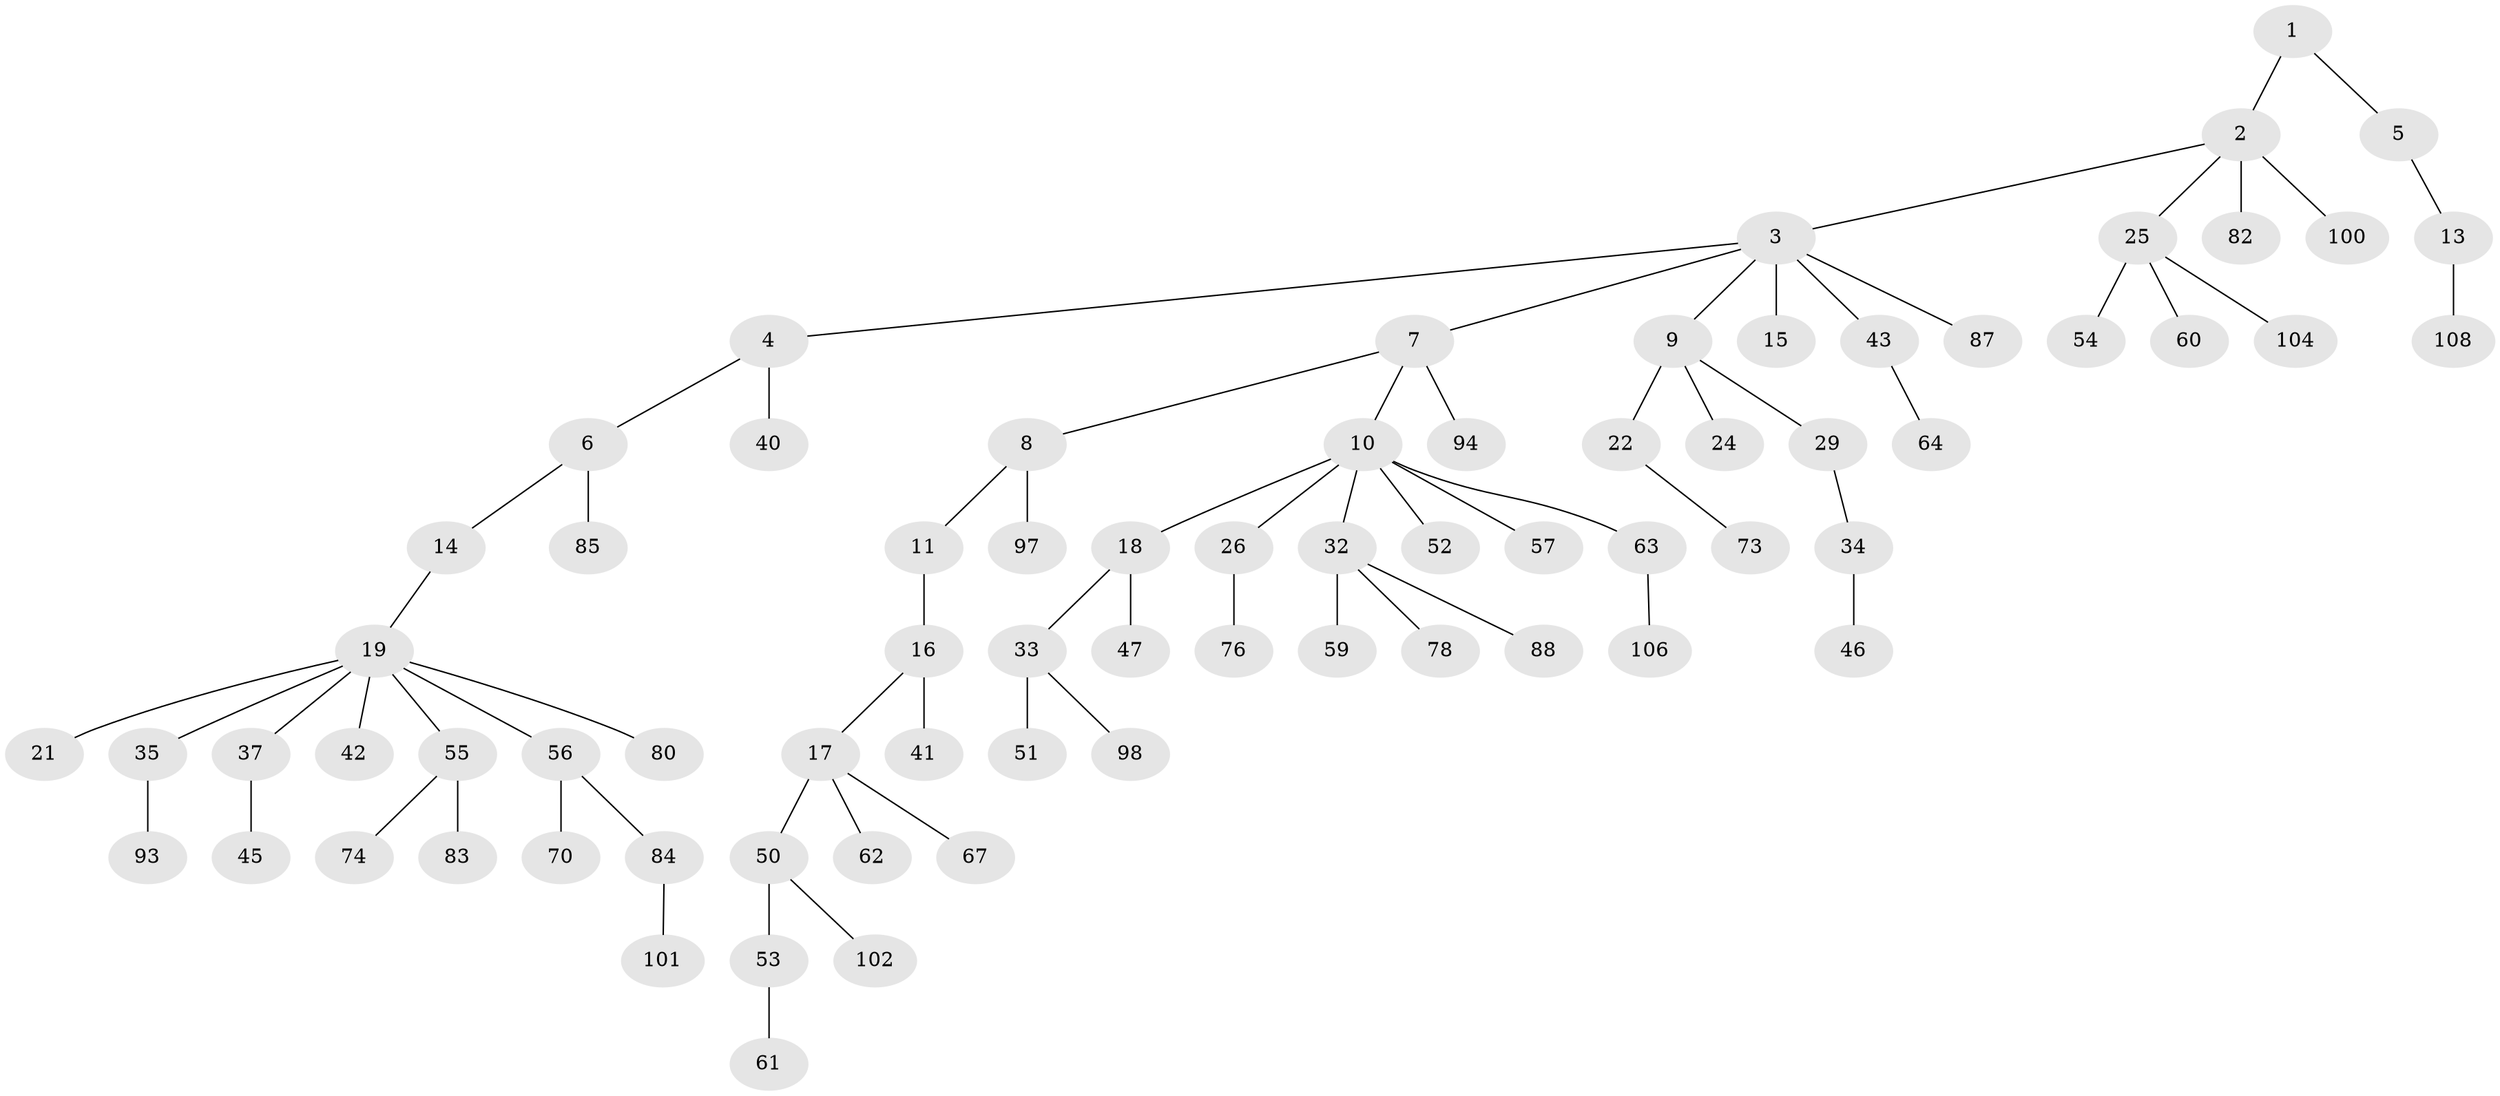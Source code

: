 // original degree distribution, {3: 0.12037037037037036, 5: 0.046296296296296294, 7: 0.009259259259259259, 2: 0.25925925925925924, 4: 0.06481481481481481, 1: 0.49074074074074076, 6: 0.009259259259259259}
// Generated by graph-tools (version 1.1) at 2025/11/02/27/25 16:11:27]
// undirected, 73 vertices, 72 edges
graph export_dot {
graph [start="1"]
  node [color=gray90,style=filled];
  1 [super="+96"];
  2 [super="+79"];
  3 [super="+31"];
  4;
  5;
  6 [super="+81"];
  7 [super="+12"];
  8 [super="+72"];
  9 [super="+20"];
  10 [super="+27"];
  11;
  13 [super="+39"];
  14 [super="+68"];
  15 [super="+30"];
  16 [super="+103"];
  17 [super="+48"];
  18 [super="+28"];
  19 [super="+23"];
  21 [super="+66"];
  22 [super="+44"];
  24 [super="+89"];
  25 [super="+38"];
  26 [super="+105"];
  29 [super="+65"];
  32 [super="+49"];
  33 [super="+36"];
  34 [super="+99"];
  35;
  37 [super="+75"];
  40 [super="+91"];
  41 [super="+95"];
  42;
  43;
  45;
  46;
  47;
  50 [super="+92"];
  51;
  52;
  53 [super="+58"];
  54;
  55 [super="+77"];
  56 [super="+69"];
  57;
  59;
  60;
  61;
  62;
  63 [super="+86"];
  64 [super="+71"];
  67;
  70;
  73;
  74;
  76;
  78;
  80;
  82;
  83;
  84 [super="+90"];
  85;
  87;
  88;
  93;
  94;
  97;
  98;
  100;
  101;
  102;
  104;
  106 [super="+107"];
  108;
  1 -- 2;
  1 -- 5;
  2 -- 3;
  2 -- 25;
  2 -- 100;
  2 -- 82;
  3 -- 4;
  3 -- 7;
  3 -- 9;
  3 -- 15;
  3 -- 87;
  3 -- 43;
  4 -- 6;
  4 -- 40;
  5 -- 13;
  6 -- 14;
  6 -- 85;
  7 -- 8;
  7 -- 10;
  7 -- 94;
  8 -- 11;
  8 -- 97;
  9 -- 22;
  9 -- 24;
  9 -- 29;
  10 -- 18;
  10 -- 26;
  10 -- 32;
  10 -- 57;
  10 -- 52;
  10 -- 63;
  11 -- 16;
  13 -- 108;
  14 -- 19;
  16 -- 17;
  16 -- 41;
  17 -- 50;
  17 -- 67;
  17 -- 62;
  18 -- 47;
  18 -- 33;
  19 -- 21;
  19 -- 80;
  19 -- 35;
  19 -- 37;
  19 -- 55;
  19 -- 56;
  19 -- 42;
  22 -- 73;
  25 -- 104;
  25 -- 60;
  25 -- 54;
  26 -- 76;
  29 -- 34;
  32 -- 59;
  32 -- 78;
  32 -- 88;
  33 -- 51;
  33 -- 98;
  34 -- 46;
  35 -- 93;
  37 -- 45;
  43 -- 64;
  50 -- 53;
  50 -- 102;
  53 -- 61;
  55 -- 74;
  55 -- 83;
  56 -- 84;
  56 -- 70;
  63 -- 106;
  84 -- 101;
}

